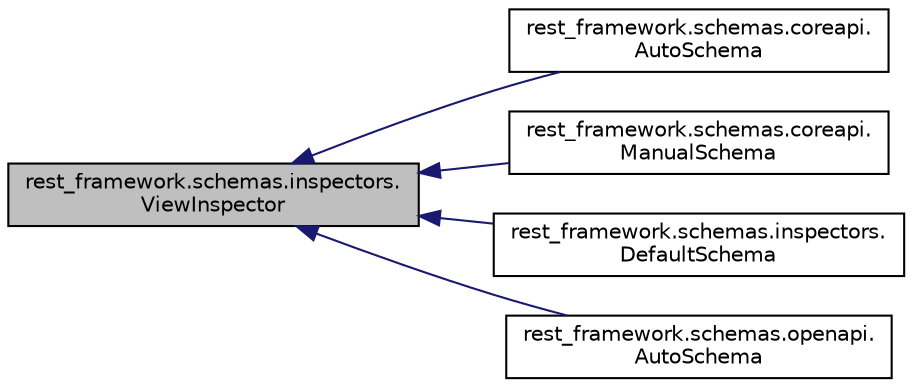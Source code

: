 digraph "rest_framework.schemas.inspectors.ViewInspector"
{
 // LATEX_PDF_SIZE
  edge [fontname="Helvetica",fontsize="10",labelfontname="Helvetica",labelfontsize="10"];
  node [fontname="Helvetica",fontsize="10",shape=record];
  rankdir="LR";
  Node1 [label="rest_framework.schemas.inspectors.\lViewInspector",height=0.2,width=0.4,color="black", fillcolor="grey75", style="filled", fontcolor="black",tooltip=" "];
  Node1 -> Node2 [dir="back",color="midnightblue",fontsize="10",style="solid"];
  Node2 [label="rest_framework.schemas.coreapi.\lAutoSchema",height=0.2,width=0.4,color="black", fillcolor="white", style="filled",URL="$classrest__framework_1_1schemas_1_1coreapi_1_1_auto_schema.html",tooltip=" "];
  Node1 -> Node3 [dir="back",color="midnightblue",fontsize="10",style="solid"];
  Node3 [label="rest_framework.schemas.coreapi.\lManualSchema",height=0.2,width=0.4,color="black", fillcolor="white", style="filled",URL="$classrest__framework_1_1schemas_1_1coreapi_1_1_manual_schema.html",tooltip=" "];
  Node1 -> Node4 [dir="back",color="midnightblue",fontsize="10",style="solid"];
  Node4 [label="rest_framework.schemas.inspectors.\lDefaultSchema",height=0.2,width=0.4,color="black", fillcolor="white", style="filled",URL="$classrest__framework_1_1schemas_1_1inspectors_1_1_default_schema.html",tooltip=" "];
  Node1 -> Node5 [dir="back",color="midnightblue",fontsize="10",style="solid"];
  Node5 [label="rest_framework.schemas.openapi.\lAutoSchema",height=0.2,width=0.4,color="black", fillcolor="white", style="filled",URL="$classrest__framework_1_1schemas_1_1openapi_1_1_auto_schema.html",tooltip=" "];
}
